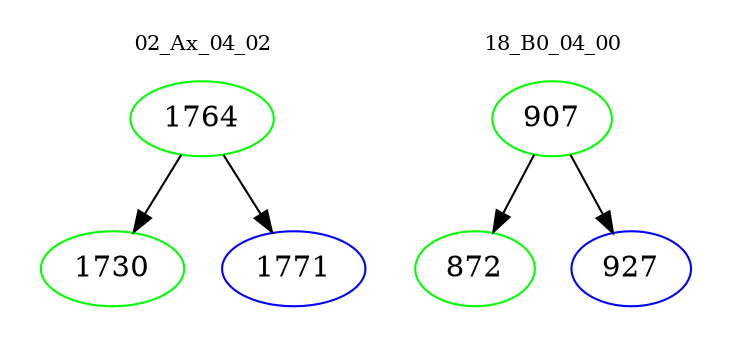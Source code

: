 digraph{
subgraph cluster_0 {
color = white
label = "02_Ax_04_02";
fontsize=10;
T0_1764 [label="1764", color="green"]
T0_1764 -> T0_1730 [color="black"]
T0_1730 [label="1730", color="green"]
T0_1764 -> T0_1771 [color="black"]
T0_1771 [label="1771", color="blue"]
}
subgraph cluster_1 {
color = white
label = "18_B0_04_00";
fontsize=10;
T1_907 [label="907", color="green"]
T1_907 -> T1_872 [color="black"]
T1_872 [label="872", color="green"]
T1_907 -> T1_927 [color="black"]
T1_927 [label="927", color="blue"]
}
}
